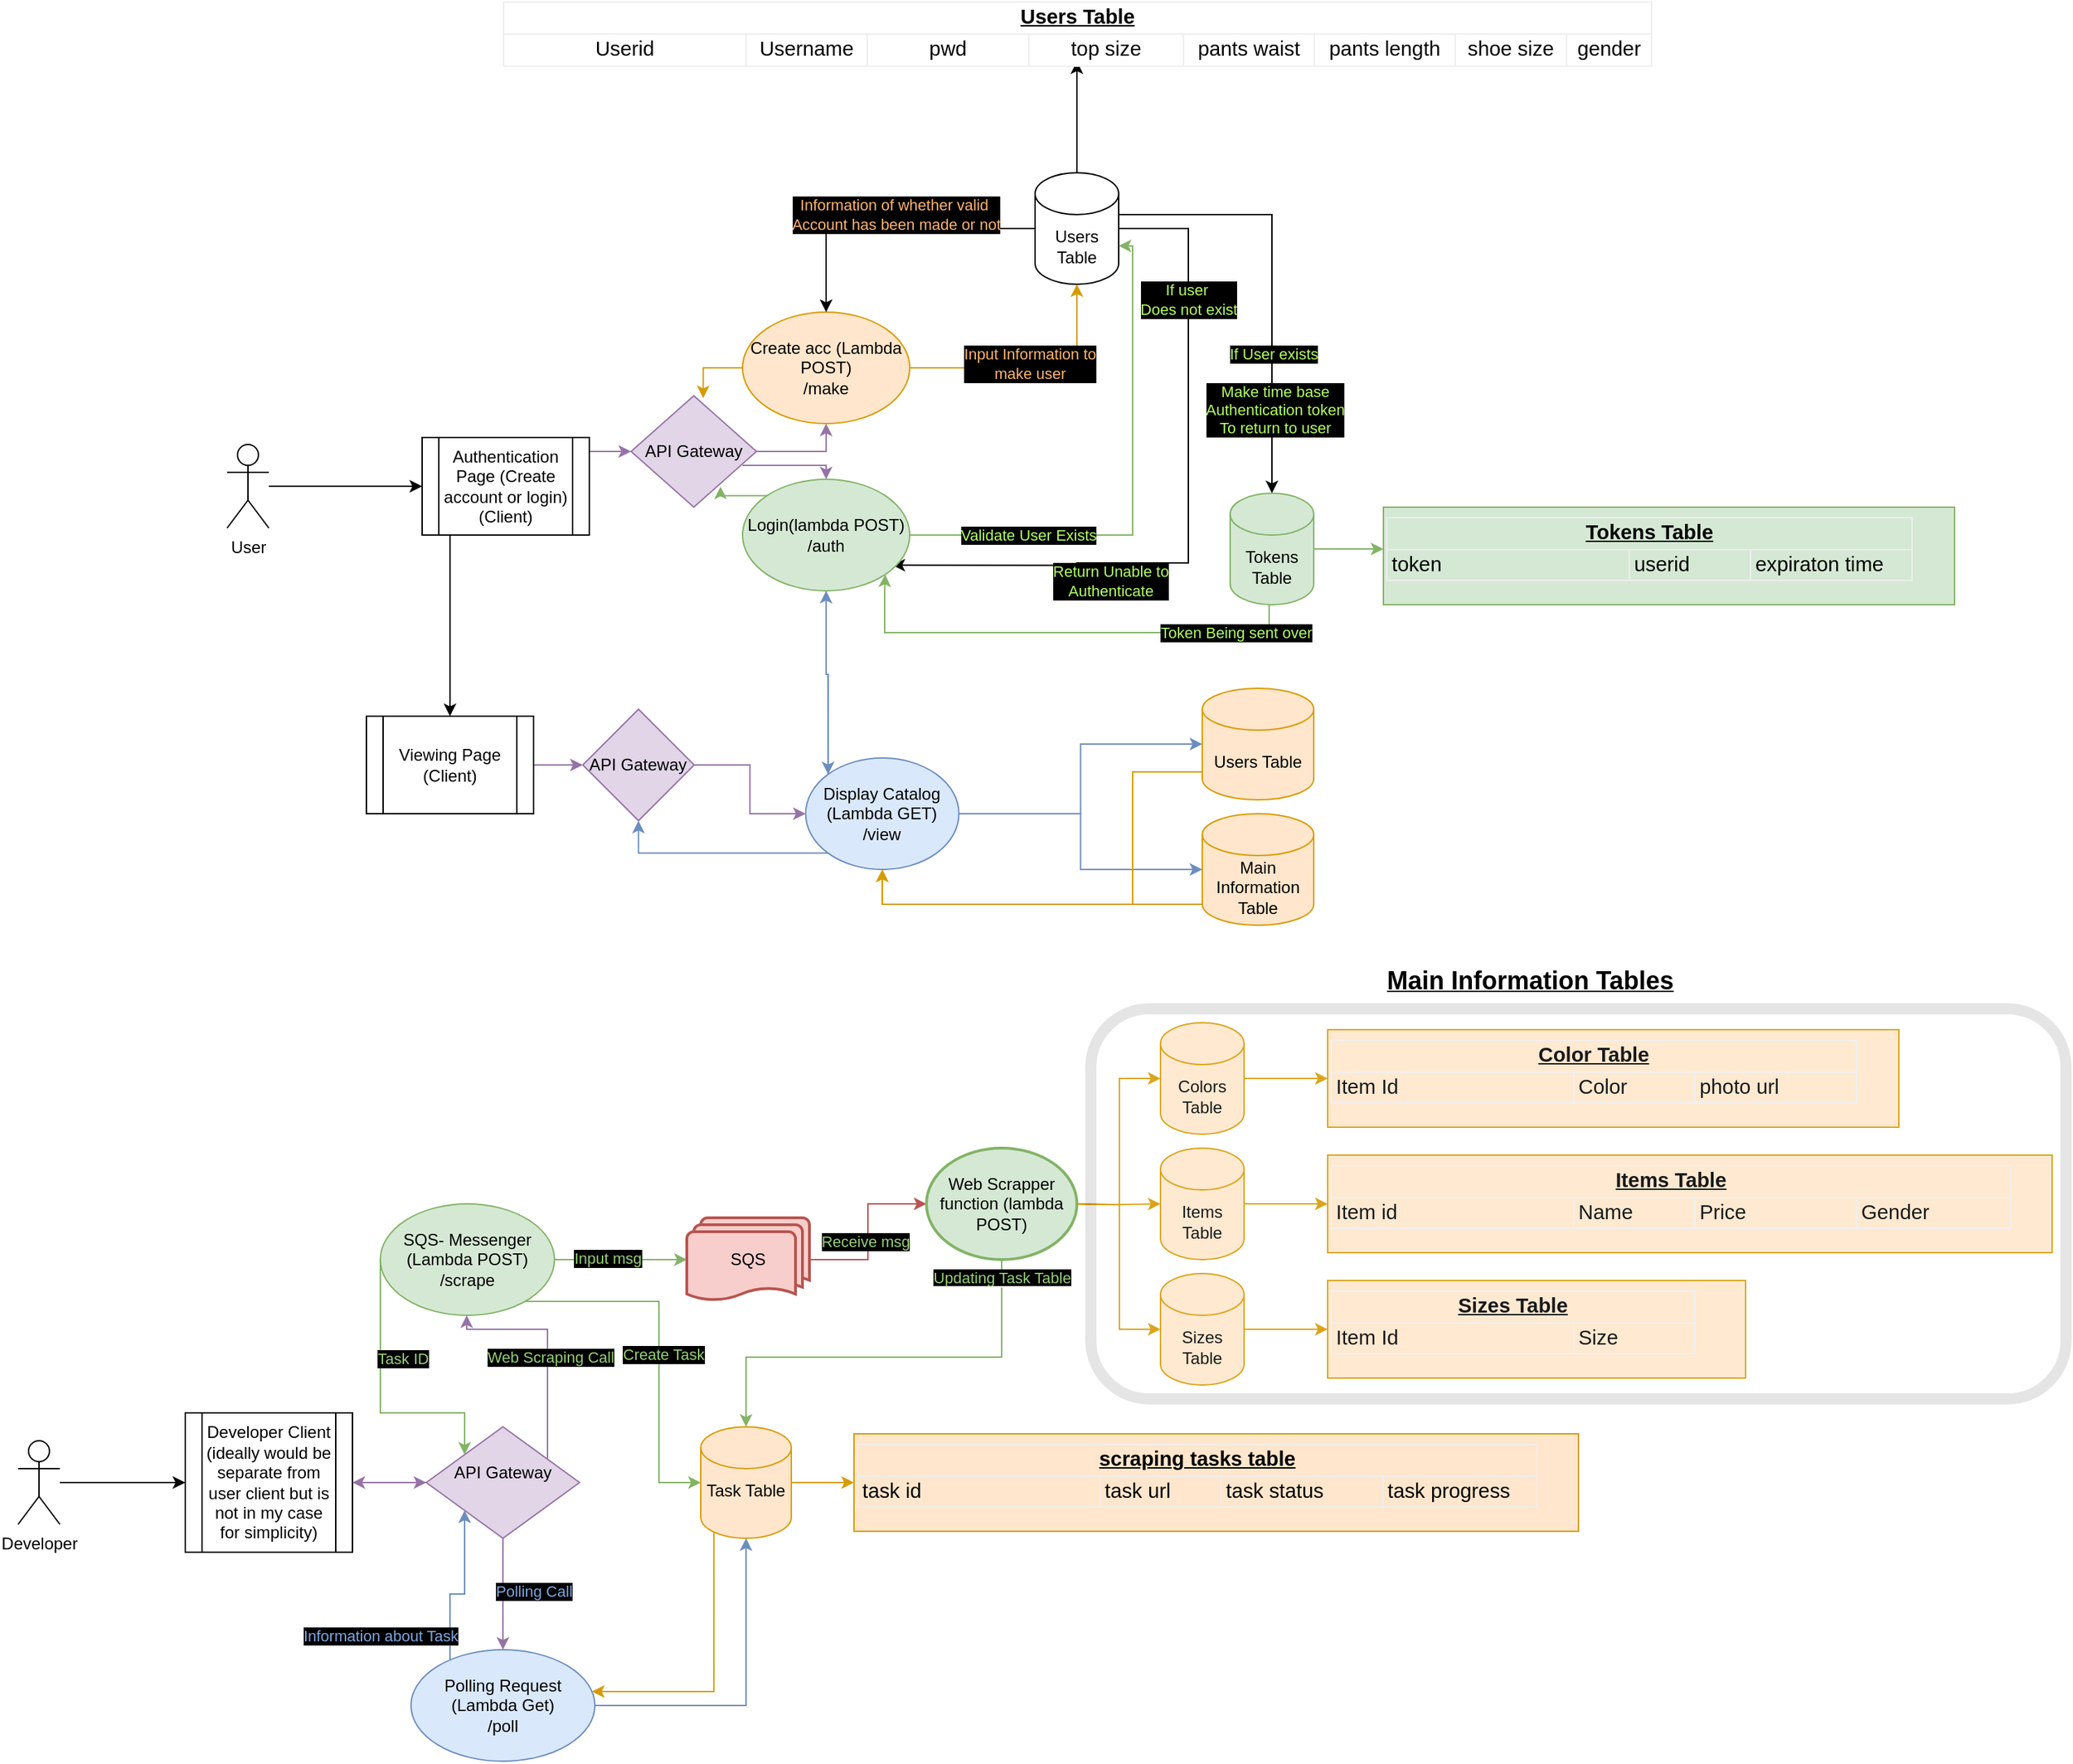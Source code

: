 <mxfile version="26.1.1">
  <diagram id="C5RBs43oDa-KdzZeNtuy" name="Page-1">
    <mxGraphModel dx="397" dy="1794" grid="1" gridSize="10" guides="1" tooltips="1" connect="1" arrows="1" fold="1" page="1" pageScale="1" pageWidth="827" pageHeight="1169" background="#ffffff" math="0" shadow="0">
      <root>
        <mxCell id="WIyWlLk6GJQsqaUBKTNV-0" />
        <mxCell id="WIyWlLk6GJQsqaUBKTNV-1" parent="WIyWlLk6GJQsqaUBKTNV-0" />
        <mxCell id="bCOclWPk8VBMbefsVp6j-56" value="" style="edgeStyle=orthogonalEdgeStyle;rounded=0;orthogonalLoop=1;jettySize=auto;html=1;" parent="WIyWlLk6GJQsqaUBKTNV-1" source="E9slBEYa47GxoN0CsB_o-0" target="E9slBEYa47GxoN0CsB_o-1" edge="1">
          <mxGeometry relative="1" as="geometry" />
        </mxCell>
        <mxCell id="E9slBEYa47GxoN0CsB_o-0" value="User" style="shape=umlActor;verticalLabelPosition=bottom;verticalAlign=top;html=1;outlineConnect=0;" parent="WIyWlLk6GJQsqaUBKTNV-1" vertex="1">
          <mxGeometry x="1090" y="-155" width="30" height="60" as="geometry" />
        </mxCell>
        <mxCell id="E9slBEYa47GxoN0CsB_o-17" style="edgeStyle=orthogonalEdgeStyle;rounded=0;orthogonalLoop=1;jettySize=auto;html=1;entryX=0.5;entryY=1;entryDx=0;entryDy=0;fillColor=#e1d5e7;strokeColor=#9673a6;labelBackgroundColor=#000000;" parent="WIyWlLk6GJQsqaUBKTNV-1" target="E9slBEYa47GxoN0CsB_o-4" edge="1">
          <mxGeometry relative="1" as="geometry">
            <mxPoint x="1460" y="-144" as="sourcePoint" />
            <Array as="points">
              <mxPoint x="1461" y="-144" />
              <mxPoint x="1461" y="-150" />
              <mxPoint x="1520" y="-150" />
            </Array>
          </mxGeometry>
        </mxCell>
        <mxCell id="E9slBEYa47GxoN0CsB_o-21" style="edgeStyle=orthogonalEdgeStyle;rounded=0;orthogonalLoop=1;jettySize=auto;html=1;entryX=0.5;entryY=0;entryDx=0;entryDy=0;fillColor=#e1d5e7;strokeColor=#9673a6;labelBackgroundColor=#000000;" parent="WIyWlLk6GJQsqaUBKTNV-1" target="E9slBEYa47GxoN0CsB_o-20" edge="1">
          <mxGeometry relative="1" as="geometry">
            <Array as="points">
              <mxPoint x="1520" y="-140" />
            </Array>
            <mxPoint x="1460" y="-140" as="sourcePoint" />
          </mxGeometry>
        </mxCell>
        <mxCell id="bCOclWPk8VBMbefsVp6j-11" style="edgeStyle=orthogonalEdgeStyle;rounded=0;orthogonalLoop=1;jettySize=auto;html=1;fillColor=#e1d5e7;strokeColor=#9673a6;" parent="WIyWlLk6GJQsqaUBKTNV-1" source="E9slBEYa47GxoN0CsB_o-1" target="bCOclWPk8VBMbefsVp6j-10" edge="1">
          <mxGeometry relative="1" as="geometry">
            <Array as="points">
              <mxPoint x="1360" y="-150" />
              <mxPoint x="1360" y="-150" />
            </Array>
          </mxGeometry>
        </mxCell>
        <mxCell id="bCOclWPk8VBMbefsVp6j-59" style="edgeStyle=orthogonalEdgeStyle;rounded=0;orthogonalLoop=1;jettySize=auto;html=1;" parent="WIyWlLk6GJQsqaUBKTNV-1" source="E9slBEYa47GxoN0CsB_o-1" target="bCOclWPk8VBMbefsVp6j-57" edge="1">
          <mxGeometry relative="1" as="geometry">
            <Array as="points">
              <mxPoint x="1250" y="-60" />
              <mxPoint x="1250" y="-60" />
            </Array>
          </mxGeometry>
        </mxCell>
        <mxCell id="E9slBEYa47GxoN0CsB_o-1" value="&lt;span style=&quot;background-color: light-dark(#ffffff, var(--ge-dark-color, #121212));&quot;&gt;Authentication Page (Create account or login)&lt;/span&gt;&lt;div&gt;&lt;span style=&quot;background-color: light-dark(#ffffff, var(--ge-dark-color, #121212));&quot;&gt;(Client)&lt;/span&gt;&lt;/div&gt;" style="shape=process;whiteSpace=wrap;html=1;backgroundOutline=1;labelBackgroundColor=none;" parent="WIyWlLk6GJQsqaUBKTNV-1" vertex="1">
          <mxGeometry x="1230" y="-160" width="120" height="70" as="geometry" />
        </mxCell>
        <mxCell id="E9slBEYa47GxoN0CsB_o-4" value="Create acc (Lambda POST)&lt;div&gt;/make&lt;/div&gt;" style="ellipse;whiteSpace=wrap;html=1;fillColor=#ffe6cc;strokeColor=#d79b00;labelBackgroundColor=none;" parent="WIyWlLk6GJQsqaUBKTNV-1" vertex="1">
          <mxGeometry x="1460" y="-250" width="120" height="80" as="geometry" />
        </mxCell>
        <mxCell id="E9slBEYa47GxoN0CsB_o-13" style="edgeStyle=orthogonalEdgeStyle;rounded=0;orthogonalLoop=1;jettySize=auto;html=1;entryX=0.5;entryY=0;entryDx=0;entryDy=0;labelBackgroundColor=#000000;" parent="WIyWlLk6GJQsqaUBKTNV-1" source="E9slBEYa47GxoN0CsB_o-8" target="E9slBEYa47GxoN0CsB_o-4" edge="1">
          <mxGeometry relative="1" as="geometry" />
        </mxCell>
        <mxCell id="E9slBEYa47GxoN0CsB_o-16" value="&lt;font style=&quot;&quot;&gt;Information of whether valid&amp;nbsp;&lt;/font&gt;&lt;div&gt;&lt;span style=&quot;&quot;&gt;Account has been made or not&lt;/span&gt;&lt;/div&gt;" style="edgeLabel;html=1;align=center;verticalAlign=middle;resizable=0;points=[];labelBackgroundColor=#000000;fontColor=#FFB570;" parent="E9slBEYa47GxoN0CsB_o-13" vertex="1" connectable="0">
          <mxGeometry x="-0.019" y="-1" relative="1" as="geometry">
            <mxPoint x="3" y="-9" as="offset" />
          </mxGeometry>
        </mxCell>
        <mxCell id="E9slBEYa47GxoN0CsB_o-25" style="edgeStyle=orthogonalEdgeStyle;rounded=0;orthogonalLoop=1;jettySize=auto;html=1;entryX=0.5;entryY=0;entryDx=0;entryDy=0;entryPerimeter=0;labelBackgroundColor=#000000;" parent="WIyWlLk6GJQsqaUBKTNV-1" source="E9slBEYa47GxoN0CsB_o-8" target="E9slBEYa47GxoN0CsB_o-10" edge="1">
          <mxGeometry relative="1" as="geometry">
            <Array as="points">
              <mxPoint x="1840" y="-320" />
            </Array>
          </mxGeometry>
        </mxCell>
        <mxCell id="E9slBEYa47GxoN0CsB_o-27" value="Make time base&lt;div&gt;Authentication token&lt;/div&gt;&lt;div&gt;To return to user&lt;/div&gt;" style="edgeLabel;html=1;align=center;verticalAlign=middle;resizable=0;points=[];fontColor=#B3FF66;labelBackgroundColor=#000000;" parent="E9slBEYa47GxoN0CsB_o-25" vertex="1" connectable="0">
          <mxGeometry x="0.159" y="2" relative="1" as="geometry">
            <mxPoint y="70" as="offset" />
          </mxGeometry>
        </mxCell>
        <mxCell id="E9slBEYa47GxoN0CsB_o-28" value="If User exists" style="edgeLabel;html=1;align=center;verticalAlign=middle;resizable=0;points=[];fontColor=#B3FF66;labelBackgroundColor=#000000;" parent="E9slBEYa47GxoN0CsB_o-25" vertex="1" connectable="0">
          <mxGeometry x="-0.11" y="1" relative="1" as="geometry">
            <mxPoint y="72" as="offset" />
          </mxGeometry>
        </mxCell>
        <mxCell id="E9slBEYa47GxoN0CsB_o-26" style="edgeStyle=orthogonalEdgeStyle;rounded=0;orthogonalLoop=1;jettySize=auto;html=1;labelBackgroundColor=#000000;entryX=0.897;entryY=0.771;entryDx=0;entryDy=0;entryPerimeter=0;" parent="WIyWlLk6GJQsqaUBKTNV-1" source="E9slBEYa47GxoN0CsB_o-8" target="E9slBEYa47GxoN0CsB_o-20" edge="1">
          <mxGeometry relative="1" as="geometry">
            <Array as="points">
              <mxPoint x="1780" y="-310" />
              <mxPoint x="1780" y="-70" />
              <mxPoint x="1700" y="-70" />
              <mxPoint x="1700" y="-68" />
            </Array>
            <mxPoint x="1350" y="-110" as="targetPoint" />
          </mxGeometry>
        </mxCell>
        <mxCell id="E9slBEYa47GxoN0CsB_o-34" value="&lt;font style=&quot;&quot;&gt;If user&amp;nbsp;&lt;/font&gt;&lt;div&gt;&lt;font style=&quot;&quot;&gt;Does not exist&lt;/font&gt;&lt;/div&gt;" style="edgeLabel;html=1;align=center;verticalAlign=middle;resizable=0;points=[];fontColor=#B3FF66;labelBackgroundColor=#000000;" parent="E9slBEYa47GxoN0CsB_o-26" vertex="1" connectable="0">
          <mxGeometry x="-0.721" y="-3" relative="1" as="geometry">
            <mxPoint x="3" y="30" as="offset" />
          </mxGeometry>
        </mxCell>
        <mxCell id="E9slBEYa47GxoN0CsB_o-36" value="&lt;font style=&quot;color: rgb(179, 255, 102);&quot;&gt;Return Unable to&lt;/font&gt;&lt;div&gt;&lt;font style=&quot;color: rgb(179, 255, 102);&quot;&gt;Authenticate&lt;/font&gt;&lt;/div&gt;" style="edgeLabel;html=1;align=center;verticalAlign=middle;resizable=0;points=[];labelBackgroundColor=#000000;" parent="E9slBEYa47GxoN0CsB_o-26" vertex="1" connectable="0">
          <mxGeometry x="-0.178" y="1" relative="1" as="geometry">
            <mxPoint x="-57" y="96" as="offset" />
          </mxGeometry>
        </mxCell>
        <UserObject label="&lt;meta charset=&quot;utf-8&quot;&gt;&lt;table data-sheets-baot=&quot;1&quot; data-sheets-root=&quot;1&quot; style=&quot;table-layout:fixed;font-size:10pt;font-family:Arial;width:0px;border-collapse:collapse;border:none&quot; border=&quot;1&quot; dir=&quot;ltr&quot; cellpadding=&quot;0&quot; cellspacing=&quot;0&quot; xmlns=&quot;http://www.w3.org/1999/xhtml&quot;&gt;&lt;colgroup&gt;&lt;col width=&quot;174&quot;&gt;&lt;col width=&quot;87&quot;&gt;&lt;col width=&quot;116&quot;&gt;&lt;col width=&quot;111&quot;&gt;&lt;col width=&quot;94&quot;&gt;&lt;col width=&quot;101&quot;&gt;&lt;col width=&quot;80&quot;&gt;&lt;col width=&quot;61&quot;&gt;&lt;/colgroup&gt;&lt;tbody&gt;&lt;tr style=&quot;height:21px;&quot;&gt;&lt;td colspan=&quot;8&quot; rowspan=&quot;1&quot; style=&quot;overflow:hidden;padding:2px 3px 2px 3px;vertical-align:bottom;font-size:11pt;font-weight:bold;text-decoration:underline;text-align:center;&quot;&gt;Users Table&lt;/td&gt;&lt;/tr&gt;&lt;tr style=&quot;height:21px;&quot;&gt;&lt;td style=&quot;overflow:hidden;padding:2px 3px 2px 3px;vertical-align:bottom;font-size:11pt;&quot;&gt;Userid&lt;/td&gt;&lt;td style=&quot;overflow:hidden;padding:2px 3px 2px 3px;vertical-align:bottom;font-size:11pt;&quot;&gt;Username&lt;/td&gt;&lt;td style=&quot;overflow:hidden;padding:2px 3px 2px 3px;vertical-align:bottom;font-size:11pt;&quot;&gt;pwd&lt;/td&gt;&lt;td style=&quot;overflow:hidden;padding:2px 3px 2px 3px;vertical-align:bottom;font-size:11pt;&quot;&gt;top size&lt;/td&gt;&lt;td style=&quot;overflow:hidden;padding:2px 3px 2px 3px;vertical-align:bottom;font-size:11pt;&quot;&gt;pants waist&lt;/td&gt;&lt;td style=&quot;overflow:hidden;padding:2px 3px 2px 3px;vertical-align:bottom;font-size:11pt;&quot;&gt;pants length&lt;/td&gt;&lt;td style=&quot;overflow:hidden;padding:2px 3px 2px 3px;vertical-align:bottom;font-size:11pt;&quot;&gt;shoe size&lt;/td&gt;&lt;td style=&quot;overflow:hidden;padding:2px 3px 2px 3px;vertical-align:bottom;font-size:11pt;&quot;&gt;gender&lt;/td&gt;&lt;/tr&gt;&lt;/tbody&gt;&lt;/table&gt;" link="&lt;meta charset=&quot;utf-8&quot;&gt;&lt;table data-sheets-baot=&quot;1&quot; data-sheets-root=&quot;1&quot; style=&quot;table-layout:fixed;font-size:10pt;font-family:Arial;width:0px;border-collapse:collapse;border:none&quot; border=&quot;1&quot; dir=&quot;ltr&quot; cellpadding=&quot;0&quot; cellspacing=&quot;0&quot; xmlns=&quot;http://www.w3.org/1999/xhtml&quot;&gt;&lt;colgroup&gt;&lt;col width=&quot;174&quot;&gt;&lt;col width=&quot;87&quot;&gt;&lt;col width=&quot;116&quot;&gt;&lt;col width=&quot;111&quot;&gt;&lt;col width=&quot;94&quot;&gt;&lt;col width=&quot;101&quot;&gt;&lt;col width=&quot;80&quot;&gt;&lt;col width=&quot;61&quot;&gt;&lt;/colgroup&gt;&lt;tbody&gt;&lt;tr style=&quot;height:21px;&quot;&gt;&lt;td colspan=&quot;8&quot; rowspan=&quot;1&quot; style=&quot;overflow:hidden;padding:2px 3px 2px 3px;vertical-align:bottom;font-size:11pt;font-weight:bold;text-decoration:underline;text-align:center;&quot;&gt;Users Table&lt;/td&gt;&lt;/tr&gt;&lt;tr style=&quot;height:21px;&quot;&gt;&lt;td style=&quot;overflow:hidden;padding:2px 3px 2px 3px;vertical-align:bottom;font-size:11pt;&quot;&gt;Userid&lt;/td&gt;&lt;td style=&quot;overflow:hidden;padding:2px 3px 2px 3px;vertical-align:bottom;font-size:11pt;&quot;&gt;Username&lt;/td&gt;&lt;td style=&quot;overflow:hidden;padding:2px 3px 2px 3px;vertical-align:bottom;font-size:11pt;&quot;&gt;pwd&lt;/td&gt;&lt;td style=&quot;overflow:hidden;padding:2px 3px 2px 3px;vertical-align:bottom;font-size:11pt;&quot;&gt;top size&lt;/td&gt;&lt;td style=&quot;overflow:hidden;padding:2px 3px 2px 3px;vertical-align:bottom;font-size:11pt;&quot;&gt;pants waist&lt;/td&gt;&lt;td style=&quot;overflow:hidden;padding:2px 3px 2px 3px;vertical-align:bottom;font-size:11pt;&quot;&gt;pants length&lt;/td&gt;&lt;td style=&quot;overflow:hidden;padding:2px 3px 2px 3px;vertical-align:bottom;font-size:11pt;&quot;&gt;shoe size&lt;/td&gt;&lt;td style=&quot;overflow:hidden;padding:2px 3px 2px 3px;vertical-align:bottom;font-size:11pt;&quot;&gt;gender&lt;/td&gt;&lt;/tr&gt;&lt;/tbody&gt;&lt;/table&gt;" id="bCOclWPk8VBMbefsVp6j-8">
          <mxCell style="edgeStyle=orthogonalEdgeStyle;rounded=0;orthogonalLoop=1;jettySize=auto;html=1;" parent="WIyWlLk6GJQsqaUBKTNV-1" source="E9slBEYa47GxoN0CsB_o-8" edge="1">
            <mxGeometry x="1" y="-21" relative="1" as="geometry">
              <mxPoint x="1700" y="-430" as="targetPoint" />
              <mxPoint x="-21" y="-20" as="offset" />
            </mxGeometry>
          </mxCell>
        </UserObject>
        <mxCell id="E9slBEYa47GxoN0CsB_o-8" value="Users Table" style="shape=cylinder3;whiteSpace=wrap;html=1;boundedLbl=1;backgroundOutline=1;size=15;labelBackgroundColor=none;" parent="WIyWlLk6GJQsqaUBKTNV-1" vertex="1">
          <mxGeometry x="1670" y="-350" width="60" height="80" as="geometry" />
        </mxCell>
        <mxCell id="E9slBEYa47GxoN0CsB_o-29" style="edgeStyle=orthogonalEdgeStyle;rounded=0;orthogonalLoop=1;jettySize=auto;html=1;fontColor=#B3FF66;fillColor=#d5e8d4;strokeColor=#82b366;labelBackgroundColor=#000000;entryX=1;entryY=1;entryDx=0;entryDy=0;" parent="WIyWlLk6GJQsqaUBKTNV-1" target="E9slBEYa47GxoN0CsB_o-20" edge="1">
          <mxGeometry relative="1" as="geometry">
            <mxPoint x="1440" y="-30" as="targetPoint" />
            <Array as="points">
              <mxPoint x="1838" y="-20" />
              <mxPoint x="1562" y="-20" />
              <mxPoint x="1562" y="-50" />
            </Array>
            <mxPoint x="1838" y="-40" as="sourcePoint" />
          </mxGeometry>
        </mxCell>
        <mxCell id="E9slBEYa47GxoN0CsB_o-30" value="Token Being sent over" style="edgeLabel;html=1;align=center;verticalAlign=middle;resizable=0;points=[];fontColor=#B3FF66;labelBackgroundColor=#000000;" parent="E9slBEYa47GxoN0CsB_o-29" vertex="1" connectable="0">
          <mxGeometry x="0.267" y="-1" relative="1" as="geometry">
            <mxPoint x="170" y="1" as="offset" />
          </mxGeometry>
        </mxCell>
        <mxCell id="bCOclWPk8VBMbefsVp6j-5" value="" style="edgeStyle=orthogonalEdgeStyle;rounded=0;orthogonalLoop=1;jettySize=auto;html=1;fillColor=#d5e8d4;strokeColor=#82b366;" parent="WIyWlLk6GJQsqaUBKTNV-1" source="E9slBEYa47GxoN0CsB_o-10" edge="1">
          <mxGeometry relative="1" as="geometry">
            <mxPoint x="1920" y="-80" as="targetPoint" />
          </mxGeometry>
        </mxCell>
        <mxCell id="E9slBEYa47GxoN0CsB_o-10" value="Tokens Table" style="shape=cylinder3;whiteSpace=wrap;html=1;boundedLbl=1;backgroundOutline=1;size=15;fillColor=#d5e8d4;strokeColor=#82b366;labelBackgroundColor=none;" parent="WIyWlLk6GJQsqaUBKTNV-1" vertex="1">
          <mxGeometry x="1810" y="-120" width="60" height="80" as="geometry" />
        </mxCell>
        <mxCell id="E9slBEYa47GxoN0CsB_o-14" style="edgeStyle=orthogonalEdgeStyle;rounded=0;orthogonalLoop=1;jettySize=auto;html=1;exitX=1;exitY=0.5;exitDx=0;exitDy=0;entryX=0.5;entryY=1;entryDx=0;entryDy=0;entryPerimeter=0;fillColor=#ffe6cc;strokeColor=#d79b00;labelBackgroundColor=#000000;" parent="WIyWlLk6GJQsqaUBKTNV-1" source="E9slBEYa47GxoN0CsB_o-4" target="E9slBEYa47GxoN0CsB_o-8" edge="1">
          <mxGeometry relative="1" as="geometry" />
        </mxCell>
        <mxCell id="E9slBEYa47GxoN0CsB_o-15" value="&lt;font style=&quot;&quot;&gt;Input Information to&lt;/font&gt;&lt;div&gt;&lt;font style=&quot;&quot;&gt;make user&lt;/font&gt;&lt;/div&gt;" style="edgeLabel;html=1;align=center;verticalAlign=middle;resizable=0;points=[];labelBackgroundColor=#000000;fontColor=#FFB570;" parent="E9slBEYa47GxoN0CsB_o-14" vertex="1" connectable="0">
          <mxGeometry x="-0.044" y="3" relative="1" as="geometry">
            <mxPoint as="offset" />
          </mxGeometry>
        </mxCell>
        <mxCell id="bCOclWPk8VBMbefsVp6j-78" style="edgeStyle=orthogonalEdgeStyle;rounded=0;orthogonalLoop=1;jettySize=auto;html=1;entryX=0;entryY=0;entryDx=0;entryDy=0;fillColor=#dae8fc;strokeColor=#6c8ebf;" parent="WIyWlLk6GJQsqaUBKTNV-1" source="E9slBEYa47GxoN0CsB_o-20" target="bCOclWPk8VBMbefsVp6j-62" edge="1">
          <mxGeometry relative="1" as="geometry" />
        </mxCell>
        <mxCell id="E9slBEYa47GxoN0CsB_o-20" value="Login(lambda POST)&lt;div&gt;/auth&lt;/div&gt;" style="ellipse;whiteSpace=wrap;html=1;fillColor=#d5e8d4;strokeColor=#82b366;labelBackgroundColor=none;" parent="WIyWlLk6GJQsqaUBKTNV-1" vertex="1">
          <mxGeometry x="1460" y="-130" width="120" height="80" as="geometry" />
        </mxCell>
        <mxCell id="E9slBEYa47GxoN0CsB_o-22" style="edgeStyle=orthogonalEdgeStyle;rounded=0;orthogonalLoop=1;jettySize=auto;html=1;entryX=1;entryY=0;entryDx=0;entryDy=52.5;entryPerimeter=0;fillColor=#d5e8d4;strokeColor=#82b366;labelBackgroundColor=#000000;" parent="WIyWlLk6GJQsqaUBKTNV-1" source="E9slBEYa47GxoN0CsB_o-20" target="E9slBEYa47GxoN0CsB_o-8" edge="1">
          <mxGeometry relative="1" as="geometry">
            <Array as="points">
              <mxPoint x="1740" y="-90" />
              <mxPoint x="1740" y="-297" />
            </Array>
          </mxGeometry>
        </mxCell>
        <mxCell id="E9slBEYa47GxoN0CsB_o-24" value="&lt;font style=&quot;&quot;&gt;Validate User Exists&lt;/font&gt;" style="edgeLabel;html=1;align=center;verticalAlign=middle;resizable=0;points=[];fontColor=#B3FF66;labelBackgroundColor=#000000;" parent="E9slBEYa47GxoN0CsB_o-22" vertex="1" connectable="0">
          <mxGeometry x="-0.656" y="-2" relative="1" as="geometry">
            <mxPoint x="20" y="-2" as="offset" />
          </mxGeometry>
        </mxCell>
        <mxCell id="E9slBEYa47GxoN0CsB_o-44" style="edgeStyle=orthogonalEdgeStyle;rounded=0;orthogonalLoop=1;jettySize=auto;html=1;" parent="WIyWlLk6GJQsqaUBKTNV-1" source="E9slBEYa47GxoN0CsB_o-39" target="E9slBEYa47GxoN0CsB_o-43" edge="1">
          <mxGeometry relative="1" as="geometry" />
        </mxCell>
        <mxCell id="E9slBEYa47GxoN0CsB_o-39" value="Developer" style="shape=umlActor;verticalLabelPosition=bottom;verticalAlign=top;html=1;outlineConnect=0;" parent="WIyWlLk6GJQsqaUBKTNV-1" vertex="1">
          <mxGeometry x="940" y="560" width="30" height="60" as="geometry" />
        </mxCell>
        <mxCell id="bCOclWPk8VBMbefsVp6j-13" value="" style="edgeStyle=orthogonalEdgeStyle;rounded=0;orthogonalLoop=1;jettySize=auto;html=1;fillColor=#e1d5e7;strokeColor=#9673a6;" parent="WIyWlLk6GJQsqaUBKTNV-1" source="E9slBEYa47GxoN0CsB_o-43" target="bCOclWPk8VBMbefsVp6j-12" edge="1">
          <mxGeometry relative="1" as="geometry" />
        </mxCell>
        <mxCell id="E9slBEYa47GxoN0CsB_o-43" value="Developer Client&lt;div&gt;(ideally would be separate from user client but is not in my case for simplicity)&lt;/div&gt;" style="shape=process;whiteSpace=wrap;html=1;backgroundOutline=1;" parent="WIyWlLk6GJQsqaUBKTNV-1" vertex="1">
          <mxGeometry x="1060" y="540" width="120" height="100" as="geometry" />
        </mxCell>
        <UserObject label="&lt;table xmlns=&quot;http://www.w3.org/1999/xhtml&quot; cellspacing=&quot;0&quot; cellpadding=&quot;0&quot; dir=&quot;ltr&quot; border=&quot;1&quot; style=&quot;table-layout:fixed;font-size:10pt;font-family:Arial;width:0px;border-collapse:collapse;border:none&quot; data-sheets-root=&quot;1&quot; data-sheets-baot=&quot;1&quot;&gt;&lt;colgroup&gt;&lt;col width=&quot;174&quot;&gt;&lt;col width=&quot;87&quot;&gt;&lt;col width=&quot;116&quot;&gt;&lt;/colgroup&gt;&lt;tbody&gt;&lt;tr style=&quot;height:21px;&quot;&gt;&lt;td style=&quot;overflow:hidden;padding:2px 3px 2px 3px;vertical-align:bottom;font-size:11pt;font-weight:bold;text-decoration:underline;text-align:center;&quot; rowspan=&quot;1&quot; colspan=&quot;3&quot;&gt;Tokens Table&lt;/td&gt;&lt;/tr&gt;&lt;tr style=&quot;height:21px;&quot;&gt;&lt;td style=&quot;overflow:hidden;padding:2px 3px 2px 3px;vertical-align:bottom;font-size:11pt;&quot;&gt;token &lt;/td&gt;&lt;td style=&quot;overflow:hidden;padding:2px 3px 2px 3px;vertical-align:bottom;font-size:11pt;&quot;&gt;userid&lt;/td&gt;&lt;td style=&quot;overflow:hidden;padding:2px 3px 2px 3px;vertical-align:bottom;font-size:11pt;&quot;&gt;expiraton time&lt;/td&gt;&lt;/tr&gt;&lt;/tbody&gt;&lt;/table&gt;" link="&lt;table xmlns=&quot;http://www.w3.org/1999/xhtml&quot; cellspacing=&quot;0&quot; cellpadding=&quot;0&quot; dir=&quot;ltr&quot; border=&quot;1&quot; style=&quot;table-layout:fixed;font-size:10pt;font-family:Arial;width:0px;border-collapse:collapse;border:none&quot; data-sheets-root=&quot;1&quot; data-sheets-baot=&quot;1&quot;&gt;&lt;colgroup&gt;&lt;col width=&quot;174&quot;&gt;&lt;col width=&quot;87&quot;&gt;&lt;col width=&quot;116&quot;&gt;&lt;/colgroup&gt;&lt;tbody&gt;&lt;tr style=&quot;height:21px;&quot;&gt;&lt;td style=&quot;overflow:hidden;padding:2px 3px 2px 3px;vertical-align:bottom;font-size:11pt;font-weight:bold;text-decoration:underline;text-align:center;&quot; rowspan=&quot;1&quot; colspan=&quot;3&quot;&gt;Tokens Table&lt;/td&gt;&lt;/tr&gt;&lt;tr style=&quot;height:21px;&quot;&gt;&lt;td style=&quot;overflow:hidden;padding:2px 3px 2px 3px;vertical-align:bottom;font-size:11pt;&quot;&gt;token &lt;/td&gt;&lt;td style=&quot;overflow:hidden;padding:2px 3px 2px 3px;vertical-align:bottom;font-size:11pt;&quot;&gt;userid&lt;/td&gt;&lt;td style=&quot;overflow:hidden;padding:2px 3px 2px 3px;vertical-align:bottom;font-size:11pt;&quot;&gt;expiraton time&lt;/td&gt;&lt;/tr&gt;&lt;/tbody&gt;&lt;/table&gt;" id="bCOclWPk8VBMbefsVp6j-9">
          <mxCell style="text;whiteSpace=wrap;html=1;fillColor=#d5e8d4;strokeColor=#82b366;" parent="WIyWlLk6GJQsqaUBKTNV-1" vertex="1">
            <mxGeometry x="1920" y="-110" width="410" height="70" as="geometry" />
          </mxCell>
        </UserObject>
        <mxCell id="bCOclWPk8VBMbefsVp6j-10" value="API Gateway" style="rhombus;whiteSpace=wrap;html=1;fillColor=#e1d5e7;strokeColor=#9673a6;" parent="WIyWlLk6GJQsqaUBKTNV-1" vertex="1">
          <mxGeometry x="1380" y="-190" width="90" height="80" as="geometry" />
        </mxCell>
        <mxCell id="bCOclWPk8VBMbefsVp6j-15" value="" style="edgeStyle=orthogonalEdgeStyle;rounded=0;orthogonalLoop=1;jettySize=auto;html=1;fillColor=#e1d5e7;strokeColor=#9673a6;" parent="WIyWlLk6GJQsqaUBKTNV-1" source="bCOclWPk8VBMbefsVp6j-12" target="bCOclWPk8VBMbefsVp6j-14" edge="1">
          <mxGeometry relative="1" as="geometry">
            <Array as="points">
              <mxPoint x="1320" y="480" />
              <mxPoint x="1262" y="480" />
            </Array>
          </mxGeometry>
        </mxCell>
        <mxCell id="bCOclWPk8VBMbefsVp6j-71" value="Web Scraping Call" style="edgeLabel;html=1;align=center;verticalAlign=middle;resizable=0;points=[];fontColor=#97D077;labelBackgroundColor=#000000;" parent="bCOclWPk8VBMbefsVp6j-15" vertex="1" connectable="0">
          <mxGeometry x="-0.086" y="-2" relative="1" as="geometry">
            <mxPoint as="offset" />
          </mxGeometry>
        </mxCell>
        <mxCell id="bCOclWPk8VBMbefsVp6j-35" value="" style="edgeStyle=orthogonalEdgeStyle;rounded=0;orthogonalLoop=1;jettySize=auto;html=1;fillColor=#e1d5e7;strokeColor=#9673a6;" parent="WIyWlLk6GJQsqaUBKTNV-1" source="bCOclWPk8VBMbefsVp6j-12" target="bCOclWPk8VBMbefsVp6j-34" edge="1">
          <mxGeometry relative="1" as="geometry" />
        </mxCell>
        <mxCell id="bCOclWPk8VBMbefsVp6j-70" value="Polling Call" style="edgeLabel;html=1;align=center;verticalAlign=middle;resizable=0;points=[];labelBackgroundColor=#000000;fontColor=#7EA6E0;" parent="bCOclWPk8VBMbefsVp6j-35" vertex="1" connectable="0">
          <mxGeometry x="-0.05" y="-1" relative="1" as="geometry">
            <mxPoint x="23" as="offset" />
          </mxGeometry>
        </mxCell>
        <mxCell id="bCOclWPk8VBMbefsVp6j-88" style="edgeStyle=orthogonalEdgeStyle;rounded=0;orthogonalLoop=1;jettySize=auto;html=1;entryX=1;entryY=0.5;entryDx=0;entryDy=0;fillColor=#e1d5e7;strokeColor=#9673a6;" parent="WIyWlLk6GJQsqaUBKTNV-1" source="bCOclWPk8VBMbefsVp6j-12" target="E9slBEYa47GxoN0CsB_o-43" edge="1">
          <mxGeometry relative="1" as="geometry" />
        </mxCell>
        <mxCell id="bCOclWPk8VBMbefsVp6j-12" value="API Gateway&lt;div&gt;&lt;br&gt;&lt;/div&gt;" style="rhombus;whiteSpace=wrap;html=1;fillColor=#e1d5e7;strokeColor=#9673a6;" parent="WIyWlLk6GJQsqaUBKTNV-1" vertex="1">
          <mxGeometry x="1233" y="550" width="110" height="80" as="geometry" />
        </mxCell>
        <mxCell id="bCOclWPk8VBMbefsVp6j-16" style="edgeStyle=orthogonalEdgeStyle;rounded=0;orthogonalLoop=1;jettySize=auto;html=1;fillColor=#d5e8d4;strokeColor=#82b366;entryX=0;entryY=0;entryDx=0;entryDy=0;exitX=0;exitY=0.5;exitDx=0;exitDy=0;" parent="WIyWlLk6GJQsqaUBKTNV-1" source="bCOclWPk8VBMbefsVp6j-14" target="bCOclWPk8VBMbefsVp6j-12" edge="1">
          <mxGeometry relative="1" as="geometry">
            <Array as="points">
              <mxPoint x="1200" y="540" />
              <mxPoint x="1260" y="540" />
            </Array>
          </mxGeometry>
        </mxCell>
        <mxCell id="bCOclWPk8VBMbefsVp6j-17" value="Task ID" style="edgeLabel;html=1;align=center;verticalAlign=middle;resizable=0;points=[];labelBackgroundColor=#000000;fontColor=#97D077;" parent="bCOclWPk8VBMbefsVp6j-16" vertex="1" connectable="0">
          <mxGeometry x="-0.274" y="2" relative="1" as="geometry">
            <mxPoint x="14" y="-2" as="offset" />
          </mxGeometry>
        </mxCell>
        <mxCell id="bCOclWPk8VBMbefsVp6j-19" value="" style="edgeStyle=orthogonalEdgeStyle;rounded=0;orthogonalLoop=1;jettySize=auto;html=1;fillColor=#d5e8d4;strokeColor=#82b366;" parent="WIyWlLk6GJQsqaUBKTNV-1" source="bCOclWPk8VBMbefsVp6j-14" target="bCOclWPk8VBMbefsVp6j-18" edge="1">
          <mxGeometry relative="1" as="geometry">
            <Array as="points">
              <mxPoint x="1400" y="460" />
              <mxPoint x="1400" y="590" />
            </Array>
          </mxGeometry>
        </mxCell>
        <mxCell id="bCOclWPk8VBMbefsVp6j-33" value="&lt;span style=&quot;&quot;&gt;Create Task&lt;/span&gt;" style="edgeLabel;html=1;align=center;verticalAlign=middle;resizable=0;points=[];labelBackgroundColor=#000000;fontColor=#97D077;" parent="bCOclWPk8VBMbefsVp6j-19" vertex="1" connectable="0">
          <mxGeometry x="0.042" y="3" relative="1" as="geometry">
            <mxPoint as="offset" />
          </mxGeometry>
        </mxCell>
        <mxCell id="bCOclWPk8VBMbefsVp6j-27" value="" style="edgeStyle=orthogonalEdgeStyle;rounded=0;orthogonalLoop=1;jettySize=auto;html=1;fillColor=#d5e8d4;strokeColor=#82b366;" parent="WIyWlLk6GJQsqaUBKTNV-1" source="bCOclWPk8VBMbefsVp6j-14" target="bCOclWPk8VBMbefsVp6j-26" edge="1">
          <mxGeometry relative="1" as="geometry" />
        </mxCell>
        <mxCell id="bCOclWPk8VBMbefsVp6j-79" value="Input msg" style="edgeLabel;html=1;align=center;verticalAlign=middle;resizable=0;points=[];fontColor=#97D077;labelBackgroundColor=#000000;" parent="bCOclWPk8VBMbefsVp6j-27" vertex="1" connectable="0">
          <mxGeometry x="-0.204" y="1" relative="1" as="geometry">
            <mxPoint as="offset" />
          </mxGeometry>
        </mxCell>
        <mxCell id="bCOclWPk8VBMbefsVp6j-14" value="SQS- Messenger (Lambda POST)&lt;div&gt;/scrape&lt;/div&gt;" style="ellipse;whiteSpace=wrap;html=1;fillColor=#d5e8d4;strokeColor=#82b366;" parent="WIyWlLk6GJQsqaUBKTNV-1" vertex="1">
          <mxGeometry x="1200" y="390" width="125" height="80" as="geometry" />
        </mxCell>
        <mxCell id="bCOclWPk8VBMbefsVp6j-75" value="" style="edgeStyle=orthogonalEdgeStyle;rounded=0;orthogonalLoop=1;jettySize=auto;html=1;fillColor=#ffe6cc;strokeColor=#d79b00;" parent="WIyWlLk6GJQsqaUBKTNV-1" source="bCOclWPk8VBMbefsVp6j-18" target="bCOclWPk8VBMbefsVp6j-23" edge="1">
          <mxGeometry relative="1" as="geometry" />
        </mxCell>
        <mxCell id="bCOclWPk8VBMbefsVp6j-18" value="Task Table&lt;div&gt;&lt;br&gt;&lt;/div&gt;" style="shape=cylinder3;whiteSpace=wrap;html=1;boundedLbl=1;backgroundOutline=1;size=15;fillColor=#ffe6cc;strokeColor=#d79b00;" parent="WIyWlLk6GJQsqaUBKTNV-1" vertex="1">
          <mxGeometry x="1430" y="550" width="65" height="80" as="geometry" />
        </mxCell>
        <UserObject label="&lt;table xmlns=&quot;http://www.w3.org/1999/xhtml&quot; cellspacing=&quot;0&quot; cellpadding=&quot;0&quot; dir=&quot;ltr&quot; border=&quot;1&quot; style=&quot;table-layout:fixed;font-size:10pt;font-family:Arial;width:0px;border-collapse:collapse;border:none&quot; data-sheets-root=&quot;1&quot; data-sheets-baot=&quot;1&quot;&gt;&lt;colgroup&gt;&lt;col width=&quot;174&quot;&gt;&lt;col width=&quot;87&quot;&gt;&lt;col width=&quot;116&quot;&gt;&lt;col width=&quot;111&quot;&gt;&lt;/colgroup&gt;&lt;tbody&gt;&lt;tr style=&quot;height:21px;&quot;&gt;&lt;td style=&quot;overflow:hidden;padding:2px 3px 2px 3px;vertical-align:bottom;font-size:11pt;font-weight:bold;text-decoration:underline;text-align:center;&quot; rowspan=&quot;1&quot; colspan=&quot;4&quot;&gt;scraping tasks table&lt;/td&gt;&lt;/tr&gt;&lt;tr style=&quot;height:21px;&quot;&gt;&lt;td style=&quot;overflow:hidden;padding:2px 3px 2px 3px;vertical-align:bottom;font-size:11pt;&quot;&gt;task id&lt;/td&gt;&lt;td style=&quot;overflow:hidden;padding:2px 3px 2px 3px;vertical-align:bottom;font-size:11pt;&quot;&gt;task url&lt;/td&gt;&lt;td style=&quot;overflow:hidden;padding:2px 3px 2px 3px;vertical-align:bottom;font-size:11pt;&quot;&gt;task status&lt;/td&gt;&lt;td style=&quot;overflow:hidden;padding:2px 3px 2px 3px;vertical-align:bottom;font-size:11pt;&quot;&gt;task progress&lt;/td&gt;&lt;/tr&gt;&lt;/tbody&gt;&lt;/table&gt;" link="&lt;table xmlns=&quot;http://www.w3.org/1999/xhtml&quot; cellspacing=&quot;0&quot; cellpadding=&quot;0&quot; dir=&quot;ltr&quot; border=&quot;1&quot; style=&quot;table-layout:fixed;font-size:10pt;font-family:Arial;width:0px;border-collapse:collapse;border:none&quot; data-sheets-root=&quot;1&quot; data-sheets-baot=&quot;1&quot;&gt;&lt;colgroup&gt;&lt;col width=&quot;174&quot;&gt;&lt;col width=&quot;87&quot;&gt;&lt;col width=&quot;116&quot;&gt;&lt;col width=&quot;111&quot;&gt;&lt;/colgroup&gt;&lt;tbody&gt;&lt;tr style=&quot;height:21px;&quot;&gt;&lt;td style=&quot;overflow:hidden;padding:2px 3px 2px 3px;vertical-align:bottom;font-size:11pt;font-weight:bold;text-decoration:underline;text-align:center;&quot; rowspan=&quot;1&quot; colspan=&quot;4&quot;&gt;scraping tasks table&lt;/td&gt;&lt;/tr&gt;&lt;tr style=&quot;height:21px;&quot;&gt;&lt;td style=&quot;overflow:hidden;padding:2px 3px 2px 3px;vertical-align:bottom;font-size:11pt;&quot;&gt;task id&lt;/td&gt;&lt;td style=&quot;overflow:hidden;padding:2px 3px 2px 3px;vertical-align:bottom;font-size:11pt;&quot;&gt;task url&lt;/td&gt;&lt;td style=&quot;overflow:hidden;padding:2px 3px 2px 3px;vertical-align:bottom;font-size:11pt;&quot;&gt;task status&lt;/td&gt;&lt;td style=&quot;overflow:hidden;padding:2px 3px 2px 3px;vertical-align:bottom;font-size:11pt;&quot;&gt;task progress&lt;/td&gt;&lt;/tr&gt;&lt;/tbody&gt;&lt;/table&gt;" id="bCOclWPk8VBMbefsVp6j-23">
          <mxCell style="text;whiteSpace=wrap;html=1;fillColor=#ffe6cc;strokeColor=#d79b00;" parent="WIyWlLk6GJQsqaUBKTNV-1" vertex="1">
            <mxGeometry x="1540" y="555" width="520" height="70" as="geometry" />
          </mxCell>
        </UserObject>
        <mxCell id="bCOclWPk8VBMbefsVp6j-29" value="" style="edgeStyle=orthogonalEdgeStyle;rounded=0;orthogonalLoop=1;jettySize=auto;html=1;fillColor=#f8cecc;strokeColor=#b85450;" parent="WIyWlLk6GJQsqaUBKTNV-1" source="bCOclWPk8VBMbefsVp6j-26" target="bCOclWPk8VBMbefsVp6j-28" edge="1">
          <mxGeometry relative="1" as="geometry" />
        </mxCell>
        <mxCell id="bCOclWPk8VBMbefsVp6j-80" value="Receive msg" style="edgeLabel;html=1;align=center;verticalAlign=middle;resizable=0;points=[];labelBackgroundColor=#000000;fontColor=#97D077;" parent="bCOclWPk8VBMbefsVp6j-29" vertex="1" connectable="0">
          <mxGeometry x="-0.114" y="2" relative="1" as="geometry">
            <mxPoint as="offset" />
          </mxGeometry>
        </mxCell>
        <mxCell id="bCOclWPk8VBMbefsVp6j-26" value="SQS" style="strokeWidth=2;html=1;shape=mxgraph.flowchart.multi-document;whiteSpace=wrap;fillColor=#f8cecc;strokeColor=#b85450;" parent="WIyWlLk6GJQsqaUBKTNV-1" vertex="1">
          <mxGeometry x="1420" y="400" width="88" height="60" as="geometry" />
        </mxCell>
        <mxCell id="bCOclWPk8VBMbefsVp6j-41" value="" style="edgeStyle=orthogonalEdgeStyle;rounded=0;orthogonalLoop=1;jettySize=auto;html=1;fillColor=#ffe6cc;strokeColor=#d79b00;" parent="WIyWlLk6GJQsqaUBKTNV-1" target="bCOclWPk8VBMbefsVp6j-40" edge="1">
          <mxGeometry relative="1" as="geometry">
            <mxPoint x="1700" y="390" as="sourcePoint" />
          </mxGeometry>
        </mxCell>
        <mxCell id="bCOclWPk8VBMbefsVp6j-28" value="Web Scrapper function (lambda POST)" style="ellipse;whiteSpace=wrap;html=1;strokeWidth=2;fillColor=#d5e8d4;strokeColor=#82b366;" parent="WIyWlLk6GJQsqaUBKTNV-1" vertex="1">
          <mxGeometry x="1592" y="350" width="108" height="80" as="geometry" />
        </mxCell>
        <mxCell id="bCOclWPk8VBMbefsVp6j-30" style="edgeStyle=orthogonalEdgeStyle;rounded=0;orthogonalLoop=1;jettySize=auto;html=1;entryX=0.5;entryY=0;entryDx=0;entryDy=0;entryPerimeter=0;fillColor=#d5e8d4;strokeColor=#82b366;" parent="WIyWlLk6GJQsqaUBKTNV-1" source="bCOclWPk8VBMbefsVp6j-28" target="bCOclWPk8VBMbefsVp6j-18" edge="1">
          <mxGeometry relative="1" as="geometry">
            <mxPoint x="1646" y="384" as="sourcePoint" />
            <mxPoint x="1525" y="570" as="targetPoint" />
            <Array as="points">
              <mxPoint x="1646" y="500" />
              <mxPoint x="1463" y="500" />
            </Array>
          </mxGeometry>
        </mxCell>
        <mxCell id="bCOclWPk8VBMbefsVp6j-31" value="&lt;span style=&quot;background-color: rgb(0, 0, 0);&quot;&gt;Updating Task Table&lt;/span&gt;" style="edgeLabel;html=1;align=center;verticalAlign=middle;resizable=0;points=[];fontColor=#97D077;" parent="bCOclWPk8VBMbefsVp6j-30" vertex="1" connectable="0">
          <mxGeometry x="-0.85" y="-2" relative="1" as="geometry">
            <mxPoint x="2" y="-10" as="offset" />
          </mxGeometry>
        </mxCell>
        <mxCell id="bCOclWPk8VBMbefsVp6j-38" style="edgeStyle=orthogonalEdgeStyle;rounded=0;orthogonalLoop=1;jettySize=auto;html=1;entryX=0;entryY=1;entryDx=0;entryDy=0;fillColor=#dae8fc;strokeColor=#6c8ebf;" parent="WIyWlLk6GJQsqaUBKTNV-1" source="bCOclWPk8VBMbefsVp6j-34" target="bCOclWPk8VBMbefsVp6j-12" edge="1">
          <mxGeometry relative="1" as="geometry">
            <Array as="points">
              <mxPoint x="1250" y="670" />
              <mxPoint x="1261" y="670" />
            </Array>
          </mxGeometry>
        </mxCell>
        <mxCell id="bCOclWPk8VBMbefsVp6j-39" value="&lt;span style=&quot;&quot;&gt;&lt;font style=&quot;&quot;&gt;Information about Task&lt;/font&gt;&lt;/span&gt;" style="edgeLabel;html=1;align=center;verticalAlign=middle;resizable=0;points=[];fontColor=#7EA6E0;labelBackgroundColor=#000000;" parent="bCOclWPk8VBMbefsVp6j-38" vertex="1" connectable="0">
          <mxGeometry x="-0.244" y="-2" relative="1" as="geometry">
            <mxPoint x="-52" y="27" as="offset" />
          </mxGeometry>
        </mxCell>
        <mxCell id="bCOclWPk8VBMbefsVp6j-34" value="Polling Request&lt;div&gt;(Lambda Get)&lt;/div&gt;&lt;div&gt;/poll&lt;/div&gt;" style="ellipse;whiteSpace=wrap;html=1;fillColor=#dae8fc;strokeColor=#6c8ebf;" parent="WIyWlLk6GJQsqaUBKTNV-1" vertex="1">
          <mxGeometry x="1222" y="710" width="132" height="80" as="geometry" />
        </mxCell>
        <mxCell id="bCOclWPk8VBMbefsVp6j-36" style="edgeStyle=orthogonalEdgeStyle;rounded=0;orthogonalLoop=1;jettySize=auto;html=1;entryX=0.5;entryY=1;entryDx=0;entryDy=0;entryPerimeter=0;fillColor=#dae8fc;strokeColor=#6c8ebf;" parent="WIyWlLk6GJQsqaUBKTNV-1" source="bCOclWPk8VBMbefsVp6j-34" target="bCOclWPk8VBMbefsVp6j-18" edge="1">
          <mxGeometry relative="1" as="geometry" />
        </mxCell>
        <mxCell id="bCOclWPk8VBMbefsVp6j-37" style="edgeStyle=orthogonalEdgeStyle;rounded=0;orthogonalLoop=1;jettySize=auto;html=1;exitX=0.145;exitY=1;exitDx=0;exitDy=-4.35;exitPerimeter=0;fillColor=#ffe6cc;strokeColor=#d79b00;" parent="WIyWlLk6GJQsqaUBKTNV-1" source="bCOclWPk8VBMbefsVp6j-18" target="bCOclWPk8VBMbefsVp6j-34" edge="1">
          <mxGeometry relative="1" as="geometry">
            <Array as="points">
              <mxPoint x="1439" y="740" />
            </Array>
          </mxGeometry>
        </mxCell>
        <mxCell id="bCOclWPk8VBMbefsVp6j-50" value="" style="edgeStyle=orthogonalEdgeStyle;rounded=0;orthogonalLoop=1;jettySize=auto;html=1;fillColor=#ffe6cc;strokeColor=#d79b00;" parent="WIyWlLk6GJQsqaUBKTNV-1" source="bCOclWPk8VBMbefsVp6j-40" target="bCOclWPk8VBMbefsVp6j-48" edge="1">
          <mxGeometry relative="1" as="geometry" />
        </mxCell>
        <mxCell id="bCOclWPk8VBMbefsVp6j-40" value="Items Table" style="shape=cylinder3;whiteSpace=wrap;html=1;boundedLbl=1;backgroundOutline=1;size=15;fillColor=#ffe6cc;strokeColor=#d79b00;" parent="WIyWlLk6GJQsqaUBKTNV-1" vertex="1">
          <mxGeometry x="1760" y="350" width="60" height="80" as="geometry" />
        </mxCell>
        <mxCell id="bCOclWPk8VBMbefsVp6j-51" value="" style="edgeStyle=orthogonalEdgeStyle;rounded=0;orthogonalLoop=1;jettySize=auto;html=1;fillColor=#ffe6cc;strokeColor=#d79b00;" parent="WIyWlLk6GJQsqaUBKTNV-1" source="bCOclWPk8VBMbefsVp6j-42" target="bCOclWPk8VBMbefsVp6j-46" edge="1">
          <mxGeometry relative="1" as="geometry" />
        </mxCell>
        <mxCell id="bCOclWPk8VBMbefsVp6j-42" value="Colors Table&lt;span style=&quot;color: rgba(0, 0, 0, 0); font-family: monospace; font-size: 0px; text-align: start; text-wrap-mode: nowrap;&quot;&gt;%3CmxGraphModel%3E%3Croot%3E%3CmxCell%20id%3D%220%22%2F%3E%3CmxCell%20id%3D%221%22%20parent%3D%220%22%2F%3E%3CmxCell%20id%3D%222%22%20value%3D%22Items%20Table%22%20style%3D%22shape%3Dcylinder3%3BwhiteSpace%3Dwrap%3Bhtml%3D1%3BboundedLbl%3D1%3BbackgroundOutline%3D1%3Bsize%3D15%3B%22%20vertex%3D%221%22%20parent%3D%221%22%3E%3CmxGeometry%20x%3D%22840%22%20y%3D%22390%22%20width%3D%2260%22%20height%3D%2280%22%20as%3D%22geometry%22%2F%3E%3C%2FmxCell%3E%3C%2Froot%3E%3C%2FmxGraphModel%3E&lt;/span&gt;" style="shape=cylinder3;whiteSpace=wrap;html=1;boundedLbl=1;backgroundOutline=1;size=15;fillColor=#ffe6cc;strokeColor=#d79b00;" parent="WIyWlLk6GJQsqaUBKTNV-1" vertex="1">
          <mxGeometry x="1760" y="260" width="60" height="80" as="geometry" />
        </mxCell>
        <mxCell id="bCOclWPk8VBMbefsVp6j-49" value="" style="edgeStyle=orthogonalEdgeStyle;rounded=0;orthogonalLoop=1;jettySize=auto;html=1;fillColor=#ffe6cc;strokeColor=#d79b00;" parent="WIyWlLk6GJQsqaUBKTNV-1" source="bCOclWPk8VBMbefsVp6j-43" target="bCOclWPk8VBMbefsVp6j-47" edge="1">
          <mxGeometry relative="1" as="geometry" />
        </mxCell>
        <mxCell id="bCOclWPk8VBMbefsVp6j-43" value="Sizes Table" style="shape=cylinder3;whiteSpace=wrap;html=1;boundedLbl=1;backgroundOutline=1;size=15;fillColor=#ffe6cc;strokeColor=#d79b00;" parent="WIyWlLk6GJQsqaUBKTNV-1" vertex="1">
          <mxGeometry x="1760" y="440" width="60" height="80" as="geometry" />
        </mxCell>
        <mxCell id="bCOclWPk8VBMbefsVp6j-44" style="edgeStyle=orthogonalEdgeStyle;rounded=0;orthogonalLoop=1;jettySize=auto;html=1;entryX=0;entryY=0.5;entryDx=0;entryDy=0;entryPerimeter=0;fillColor=#ffe6cc;strokeColor=#d79b00;" parent="WIyWlLk6GJQsqaUBKTNV-1" target="bCOclWPk8VBMbefsVp6j-43" edge="1">
          <mxGeometry relative="1" as="geometry">
            <mxPoint x="1700.0" y="390.077" as="sourcePoint" />
          </mxGeometry>
        </mxCell>
        <mxCell id="bCOclWPk8VBMbefsVp6j-45" style="edgeStyle=orthogonalEdgeStyle;rounded=0;orthogonalLoop=1;jettySize=auto;html=1;entryX=0;entryY=0.5;entryDx=0;entryDy=0;entryPerimeter=0;fillColor=#ffe6cc;strokeColor=#d79b00;" parent="WIyWlLk6GJQsqaUBKTNV-1" target="bCOclWPk8VBMbefsVp6j-42" edge="1">
          <mxGeometry relative="1" as="geometry">
            <mxPoint x="1700.0" y="390.077" as="sourcePoint" />
          </mxGeometry>
        </mxCell>
        <UserObject label="&lt;table xmlns=&quot;http://www.w3.org/1999/xhtml&quot; cellspacing=&quot;0&quot; cellpadding=&quot;0&quot; dir=&quot;ltr&quot; border=&quot;1&quot; style=&quot;table-layout:fixed;font-size:10pt;font-family:Arial;width:0px;border-collapse:collapse;border:none&quot; data-sheets-root=&quot;1&quot; data-sheets-baot=&quot;1&quot;&gt;&lt;colgroup&gt;&lt;col width=&quot;174&quot;&gt;&lt;col width=&quot;87&quot;&gt;&lt;col width=&quot;116&quot;&gt;&lt;/colgroup&gt;&lt;tbody&gt;&lt;tr style=&quot;height:21px;&quot;&gt;&lt;td style=&quot;overflow:hidden;padding:2px 3px 2px 3px;vertical-align:bottom;font-size:11pt;font-weight:bold;text-decoration:underline;text-align:center;&quot; rowspan=&quot;1&quot; colspan=&quot;3&quot;&gt;Color Table&lt;/td&gt;&lt;/tr&gt;&lt;tr style=&quot;height:21px;&quot;&gt;&lt;td style=&quot;overflow:hidden;padding:2px 3px 2px 3px;vertical-align:bottom;font-size:11pt;&quot;&gt;Item Id&lt;/td&gt;&lt;td style=&quot;overflow:hidden;padding:2px 3px 2px 3px;vertical-align:bottom;font-size:11pt;&quot;&gt;Color &lt;/td&gt;&lt;td style=&quot;overflow:hidden;padding:2px 3px 2px 3px;vertical-align:bottom;font-size:11pt;&quot;&gt;photo url&lt;/td&gt;&lt;/tr&gt;&lt;/tbody&gt;&lt;/table&gt;" link="&lt;table xmlns=&quot;http://www.w3.org/1999/xhtml&quot; cellspacing=&quot;0&quot; cellpadding=&quot;0&quot; dir=&quot;ltr&quot; border=&quot;1&quot; style=&quot;table-layout:fixed;font-size:10pt;font-family:Arial;width:0px;border-collapse:collapse;border:none&quot; data-sheets-root=&quot;1&quot; data-sheets-baot=&quot;1&quot;&gt;&lt;colgroup&gt;&lt;col width=&quot;174&quot;&gt;&lt;col width=&quot;87&quot;&gt;&lt;col width=&quot;116&quot;&gt;&lt;/colgroup&gt;&lt;tbody&gt;&lt;tr style=&quot;height:21px;&quot;&gt;&lt;td style=&quot;overflow:hidden;padding:2px 3px 2px 3px;vertical-align:bottom;font-size:11pt;font-weight:bold;text-decoration:underline;text-align:center;&quot; rowspan=&quot;1&quot; colspan=&quot;3&quot;&gt;Color Table&lt;/td&gt;&lt;/tr&gt;&lt;tr style=&quot;height:21px;&quot;&gt;&lt;td style=&quot;overflow:hidden;padding:2px 3px 2px 3px;vertical-align:bottom;font-size:11pt;&quot;&gt;Item Id&lt;/td&gt;&lt;td style=&quot;overflow:hidden;padding:2px 3px 2px 3px;vertical-align:bottom;font-size:11pt;&quot;&gt;Color &lt;/td&gt;&lt;td style=&quot;overflow:hidden;padding:2px 3px 2px 3px;vertical-align:bottom;font-size:11pt;&quot;&gt;photo url&lt;/td&gt;&lt;/tr&gt;&lt;/tbody&gt;&lt;/table&gt;" id="bCOclWPk8VBMbefsVp6j-46">
          <mxCell style="text;whiteSpace=wrap;html=1;fillColor=#ffe6cc;strokeColor=#d79b00;" parent="WIyWlLk6GJQsqaUBKTNV-1" vertex="1">
            <mxGeometry x="1880" y="265" width="410" height="70" as="geometry" />
          </mxCell>
        </UserObject>
        <UserObject label="&lt;table xmlns=&quot;http://www.w3.org/1999/xhtml&quot; cellspacing=&quot;0&quot; cellpadding=&quot;0&quot; dir=&quot;ltr&quot; border=&quot;1&quot; style=&quot;table-layout:fixed;font-size:10pt;font-family:Arial;width:0px;border-collapse:collapse;border:none&quot; data-sheets-root=&quot;1&quot; data-sheets-baot=&quot;1&quot;&gt;&lt;colgroup&gt;&lt;col width=&quot;174&quot;&gt;&lt;col width=&quot;87&quot;&gt;&lt;/colgroup&gt;&lt;tbody&gt;&lt;tr style=&quot;height:21px;&quot;&gt;&lt;td style=&quot;overflow:hidden;padding:2px 3px 2px 3px;vertical-align:bottom;font-size:11pt;font-weight:bold;text-decoration:underline;text-align:center;&quot; rowspan=&quot;1&quot; colspan=&quot;2&quot;&gt;Sizes Table&lt;/td&gt;&lt;/tr&gt;&lt;tr style=&quot;height:21px;&quot;&gt;&lt;td style=&quot;overflow:hidden;padding:2px 3px 2px 3px;vertical-align:bottom;font-size:11pt;&quot;&gt;Item Id&lt;/td&gt;&lt;td style=&quot;overflow:hidden;padding:2px 3px 2px 3px;vertical-align:bottom;font-size:11pt;&quot;&gt;Size &lt;/td&gt;&lt;/tr&gt;&lt;/tbody&gt;&lt;/table&gt;" link="&lt;table xmlns=&quot;http://www.w3.org/1999/xhtml&quot; cellspacing=&quot;0&quot; cellpadding=&quot;0&quot; dir=&quot;ltr&quot; border=&quot;1&quot; style=&quot;table-layout:fixed;font-size:10pt;font-family:Arial;width:0px;border-collapse:collapse;border:none&quot; data-sheets-root=&quot;1&quot; data-sheets-baot=&quot;1&quot;&gt;&lt;colgroup&gt;&lt;col width=&quot;174&quot;&gt;&lt;col width=&quot;87&quot;&gt;&lt;/colgroup&gt;&lt;tbody&gt;&lt;tr style=&quot;height:21px;&quot;&gt;&lt;td style=&quot;overflow:hidden;padding:2px 3px 2px 3px;vertical-align:bottom;font-size:11pt;font-weight:bold;text-decoration:underline;text-align:center;&quot; rowspan=&quot;1&quot; colspan=&quot;2&quot;&gt;Sizes Table&lt;/td&gt;&lt;/tr&gt;&lt;tr style=&quot;height:21px;&quot;&gt;&lt;td style=&quot;overflow:hidden;padding:2px 3px 2px 3px;vertical-align:bottom;font-size:11pt;&quot;&gt;Item Id&lt;/td&gt;&lt;td style=&quot;overflow:hidden;padding:2px 3px 2px 3px;vertical-align:bottom;font-size:11pt;&quot;&gt;Size &lt;/td&gt;&lt;/tr&gt;&lt;/tbody&gt;&lt;/table&gt;" id="bCOclWPk8VBMbefsVp6j-47">
          <mxCell style="text;whiteSpace=wrap;html=1;fillColor=#ffe6cc;strokeColor=#d79b00;" parent="WIyWlLk6GJQsqaUBKTNV-1" vertex="1">
            <mxGeometry x="1880" y="445" width="300" height="70" as="geometry" />
          </mxCell>
        </UserObject>
        <UserObject label="&lt;table xmlns=&quot;http://www.w3.org/1999/xhtml&quot; cellspacing=&quot;0&quot; cellpadding=&quot;0&quot; dir=&quot;ltr&quot; border=&quot;1&quot; style=&quot;table-layout:fixed;font-size:10pt;font-family:Arial;width:0px;border-collapse:collapse;border:none&quot; data-sheets-root=&quot;1&quot; data-sheets-baot=&quot;1&quot;&gt;&lt;colgroup&gt;&lt;col width=&quot;174&quot;&gt;&lt;col width=&quot;87&quot;&gt;&lt;col width=&quot;116&quot;&gt;&lt;col width=&quot;111&quot;&gt;&lt;/colgroup&gt;&lt;tbody&gt;&lt;tr style=&quot;height:21px;&quot;&gt;&lt;td style=&quot;overflow:hidden;padding:2px 3px 2px 3px;vertical-align:bottom;font-size:11pt;font-weight:bold;text-decoration:underline;text-align:center;&quot; rowspan=&quot;1&quot; colspan=&quot;4&quot;&gt;Items Table&lt;/td&gt;&lt;/tr&gt;&lt;tr style=&quot;height:21px;&quot;&gt;&lt;td style=&quot;overflow:hidden;padding:2px 3px 2px 3px;vertical-align:bottom;font-size:11pt;&quot;&gt;Item id&lt;/td&gt;&lt;td style=&quot;overflow:hidden;padding:2px 3px 2px 3px;vertical-align:bottom;font-size:11pt;&quot;&gt;Name&lt;/td&gt;&lt;td style=&quot;overflow:hidden;padding:2px 3px 2px 3px;vertical-align:bottom;font-size:11pt;&quot;&gt;Price&lt;/td&gt;&lt;td style=&quot;overflow:hidden;padding:2px 3px 2px 3px;vertical-align:bottom;font-size:11pt;&quot;&gt;Gender&lt;/td&gt;&lt;/tr&gt;&lt;/tbody&gt;&lt;/table&gt;" link="&lt;table xmlns=&quot;http://www.w3.org/1999/xhtml&quot; cellspacing=&quot;0&quot; cellpadding=&quot;0&quot; dir=&quot;ltr&quot; border=&quot;1&quot; style=&quot;table-layout:fixed;font-size:10pt;font-family:Arial;width:0px;border-collapse:collapse;border:none&quot; data-sheets-root=&quot;1&quot; data-sheets-baot=&quot;1&quot;&gt;&lt;colgroup&gt;&lt;col width=&quot;174&quot;&gt;&lt;col width=&quot;87&quot;&gt;&lt;col width=&quot;116&quot;&gt;&lt;col width=&quot;111&quot;&gt;&lt;/colgroup&gt;&lt;tbody&gt;&lt;tr style=&quot;height:21px;&quot;&gt;&lt;td style=&quot;overflow:hidden;padding:2px 3px 2px 3px;vertical-align:bottom;font-size:11pt;font-weight:bold;text-decoration:underline;text-align:center;&quot; rowspan=&quot;1&quot; colspan=&quot;4&quot;&gt;Items Table&lt;/td&gt;&lt;/tr&gt;&lt;tr style=&quot;height:21px;&quot;&gt;&lt;td style=&quot;overflow:hidden;padding:2px 3px 2px 3px;vertical-align:bottom;font-size:11pt;&quot;&gt;Item id&lt;/td&gt;&lt;td style=&quot;overflow:hidden;padding:2px 3px 2px 3px;vertical-align:bottom;font-size:11pt;&quot;&gt;Name&lt;/td&gt;&lt;td style=&quot;overflow:hidden;padding:2px 3px 2px 3px;vertical-align:bottom;font-size:11pt;&quot;&gt;Price&lt;/td&gt;&lt;td style=&quot;overflow:hidden;padding:2px 3px 2px 3px;vertical-align:bottom;font-size:11pt;&quot;&gt;Gender&lt;/td&gt;&lt;/tr&gt;&lt;/tbody&gt;&lt;/table&gt;" id="bCOclWPk8VBMbefsVp6j-48">
          <mxCell style="text;whiteSpace=wrap;html=1;fillColor=#ffe6cc;strokeColor=#d79b00;" parent="WIyWlLk6GJQsqaUBKTNV-1" vertex="1">
            <mxGeometry x="1880" y="355" width="520" height="70" as="geometry" />
          </mxCell>
        </UserObject>
        <mxCell id="bCOclWPk8VBMbefsVp6j-54" value="" style="rounded=1;whiteSpace=wrap;html=1;opacity=10;strokeWidth=8;" parent="WIyWlLk6GJQsqaUBKTNV-1" vertex="1">
          <mxGeometry x="1710" y="250" width="700" height="280" as="geometry" />
        </mxCell>
        <mxCell id="bCOclWPk8VBMbefsVp6j-55" value="&lt;b&gt;&lt;u&gt;&lt;font style=&quot;font-size: 18px;&quot;&gt;Main Information Tables&lt;/font&gt;&lt;/u&gt;&lt;/b&gt;" style="text;html=1;align=center;verticalAlign=middle;resizable=0;points=[];autosize=1;strokeColor=none;fillColor=none;" parent="WIyWlLk6GJQsqaUBKTNV-1" vertex="1">
          <mxGeometry x="1910" y="210" width="230" height="40" as="geometry" />
        </mxCell>
        <mxCell id="bCOclWPk8VBMbefsVp6j-61" value="" style="edgeStyle=orthogonalEdgeStyle;rounded=0;orthogonalLoop=1;jettySize=auto;html=1;fillColor=#e1d5e7;strokeColor=#9673a6;" parent="WIyWlLk6GJQsqaUBKTNV-1" source="bCOclWPk8VBMbefsVp6j-57" target="bCOclWPk8VBMbefsVp6j-60" edge="1">
          <mxGeometry relative="1" as="geometry" />
        </mxCell>
        <mxCell id="bCOclWPk8VBMbefsVp6j-57" value="&lt;span style=&quot;background-color: rgb(255, 255, 255);&quot;&gt;Viewing Page (Client)&lt;/span&gt;" style="shape=process;whiteSpace=wrap;html=1;backgroundOutline=1;labelBackgroundColor=none;" parent="WIyWlLk6GJQsqaUBKTNV-1" vertex="1">
          <mxGeometry x="1190" y="40" width="120" height="70" as="geometry" />
        </mxCell>
        <mxCell id="bCOclWPk8VBMbefsVp6j-63" value="" style="edgeStyle=orthogonalEdgeStyle;rounded=0;orthogonalLoop=1;jettySize=auto;html=1;fillColor=#e1d5e7;strokeColor=#9673a6;" parent="WIyWlLk6GJQsqaUBKTNV-1" source="bCOclWPk8VBMbefsVp6j-60" target="bCOclWPk8VBMbefsVp6j-62" edge="1">
          <mxGeometry relative="1" as="geometry" />
        </mxCell>
        <mxCell id="bCOclWPk8VBMbefsVp6j-60" value="API Gateway" style="rhombus;whiteSpace=wrap;html=1;labelBackgroundColor=none;fillColor=#e1d5e7;strokeColor=#9673a6;" parent="WIyWlLk6GJQsqaUBKTNV-1" vertex="1">
          <mxGeometry x="1345.31" y="35" width="80" height="80" as="geometry" />
        </mxCell>
        <mxCell id="bCOclWPk8VBMbefsVp6j-66" style="edgeStyle=orthogonalEdgeStyle;rounded=0;orthogonalLoop=1;jettySize=auto;html=1;fillColor=#dae8fc;strokeColor=#6c8ebf;" parent="WIyWlLk6GJQsqaUBKTNV-1" source="bCOclWPk8VBMbefsVp6j-62" target="bCOclWPk8VBMbefsVp6j-64" edge="1">
          <mxGeometry relative="1" as="geometry" />
        </mxCell>
        <mxCell id="bCOclWPk8VBMbefsVp6j-67" style="edgeStyle=orthogonalEdgeStyle;rounded=0;orthogonalLoop=1;jettySize=auto;html=1;fillColor=#dae8fc;strokeColor=#6c8ebf;" parent="WIyWlLk6GJQsqaUBKTNV-1" source="bCOclWPk8VBMbefsVp6j-62" target="bCOclWPk8VBMbefsVp6j-65" edge="1">
          <mxGeometry relative="1" as="geometry" />
        </mxCell>
        <mxCell id="bCOclWPk8VBMbefsVp6j-77" style="edgeStyle=orthogonalEdgeStyle;rounded=0;orthogonalLoop=1;jettySize=auto;html=1;exitX=0;exitY=0;exitDx=0;exitDy=0;fillColor=#dae8fc;strokeColor=#6c8ebf;" parent="WIyWlLk6GJQsqaUBKTNV-1" source="bCOclWPk8VBMbefsVp6j-62" target="E9slBEYa47GxoN0CsB_o-20" edge="1">
          <mxGeometry relative="1" as="geometry">
            <Array as="points">
              <mxPoint x="1521" y="10" />
              <mxPoint x="1520" y="10" />
            </Array>
          </mxGeometry>
        </mxCell>
        <mxCell id="bCOclWPk8VBMbefsVp6j-87" style="edgeStyle=orthogonalEdgeStyle;rounded=0;orthogonalLoop=1;jettySize=auto;html=1;exitX=0;exitY=1;exitDx=0;exitDy=0;entryX=0.5;entryY=1;entryDx=0;entryDy=0;fillColor=#dae8fc;strokeColor=#6c8ebf;" parent="WIyWlLk6GJQsqaUBKTNV-1" source="bCOclWPk8VBMbefsVp6j-62" target="bCOclWPk8VBMbefsVp6j-60" edge="1">
          <mxGeometry relative="1" as="geometry" />
        </mxCell>
        <mxCell id="bCOclWPk8VBMbefsVp6j-62" value="Display Catalog (Lambda GET)&lt;div&gt;/view&lt;/div&gt;" style="ellipse;whiteSpace=wrap;html=1;fillColor=#dae8fc;strokeColor=#6c8ebf;labelBackgroundColor=none;" parent="WIyWlLk6GJQsqaUBKTNV-1" vertex="1">
          <mxGeometry x="1505.31" y="70" width="110" height="80" as="geometry" />
        </mxCell>
        <mxCell id="bCOclWPk8VBMbefsVp6j-82" style="edgeStyle=orthogonalEdgeStyle;rounded=0;orthogonalLoop=1;jettySize=auto;html=1;exitX=0;exitY=1;exitDx=0;exitDy=-15;exitPerimeter=0;entryX=0.5;entryY=1;entryDx=0;entryDy=0;fillColor=#ffe6cc;strokeColor=#d79b00;" parent="WIyWlLk6GJQsqaUBKTNV-1" target="bCOclWPk8VBMbefsVp6j-62" edge="1">
          <mxGeometry relative="1" as="geometry">
            <mxPoint x="1560" y="160" as="targetPoint" />
            <mxPoint x="1790" y="80" as="sourcePoint" />
            <Array as="points">
              <mxPoint x="1740" y="80" />
              <mxPoint x="1740" y="175" />
              <mxPoint x="1560" y="175" />
            </Array>
          </mxGeometry>
        </mxCell>
        <mxCell id="bCOclWPk8VBMbefsVp6j-64" value="Users Table" style="shape=cylinder3;whiteSpace=wrap;html=1;boundedLbl=1;backgroundOutline=1;size=15;fillColor=#ffe6cc;strokeColor=#d79b00;" parent="WIyWlLk6GJQsqaUBKTNV-1" vertex="1">
          <mxGeometry x="1790" y="20" width="80" height="80" as="geometry" />
        </mxCell>
        <mxCell id="bCOclWPk8VBMbefsVp6j-83" style="edgeStyle=orthogonalEdgeStyle;rounded=0;orthogonalLoop=1;jettySize=auto;html=1;exitX=0;exitY=1;exitDx=0;exitDy=-15;exitPerimeter=0;entryX=0.5;entryY=1;entryDx=0;entryDy=0;fillColor=#ffe6cc;strokeColor=#d79b00;" parent="WIyWlLk6GJQsqaUBKTNV-1" source="bCOclWPk8VBMbefsVp6j-65" target="bCOclWPk8VBMbefsVp6j-62" edge="1">
          <mxGeometry relative="1" as="geometry">
            <mxPoint x="1540" y="200" as="targetPoint" />
          </mxGeometry>
        </mxCell>
        <mxCell id="bCOclWPk8VBMbefsVp6j-65" value="Main Information Table" style="shape=cylinder3;whiteSpace=wrap;html=1;boundedLbl=1;backgroundOutline=1;size=15;fillColor=#ffe6cc;strokeColor=#d79b00;" parent="WIyWlLk6GJQsqaUBKTNV-1" vertex="1">
          <mxGeometry x="1790" y="110" width="80" height="80" as="geometry" />
        </mxCell>
        <mxCell id="bCOclWPk8VBMbefsVp6j-84" style="edgeStyle=orthogonalEdgeStyle;rounded=0;orthogonalLoop=1;jettySize=auto;html=1;exitX=0;exitY=0;exitDx=0;exitDy=0;entryX=0.713;entryY=0.815;entryDx=0;entryDy=0;entryPerimeter=0;fillColor=#d5e8d4;strokeColor=#82b366;" parent="WIyWlLk6GJQsqaUBKTNV-1" source="E9slBEYa47GxoN0CsB_o-20" target="bCOclWPk8VBMbefsVp6j-10" edge="1">
          <mxGeometry relative="1" as="geometry" />
        </mxCell>
        <mxCell id="bCOclWPk8VBMbefsVp6j-86" style="edgeStyle=orthogonalEdgeStyle;rounded=0;orthogonalLoop=1;jettySize=auto;html=1;exitX=0;exitY=0.5;exitDx=0;exitDy=0;entryX=0.575;entryY=0.022;entryDx=0;entryDy=0;entryPerimeter=0;fillColor=#ffe6cc;strokeColor=#d79b00;" parent="WIyWlLk6GJQsqaUBKTNV-1" source="E9slBEYa47GxoN0CsB_o-4" target="bCOclWPk8VBMbefsVp6j-10" edge="1">
          <mxGeometry relative="1" as="geometry" />
        </mxCell>
      </root>
    </mxGraphModel>
  </diagram>
</mxfile>
